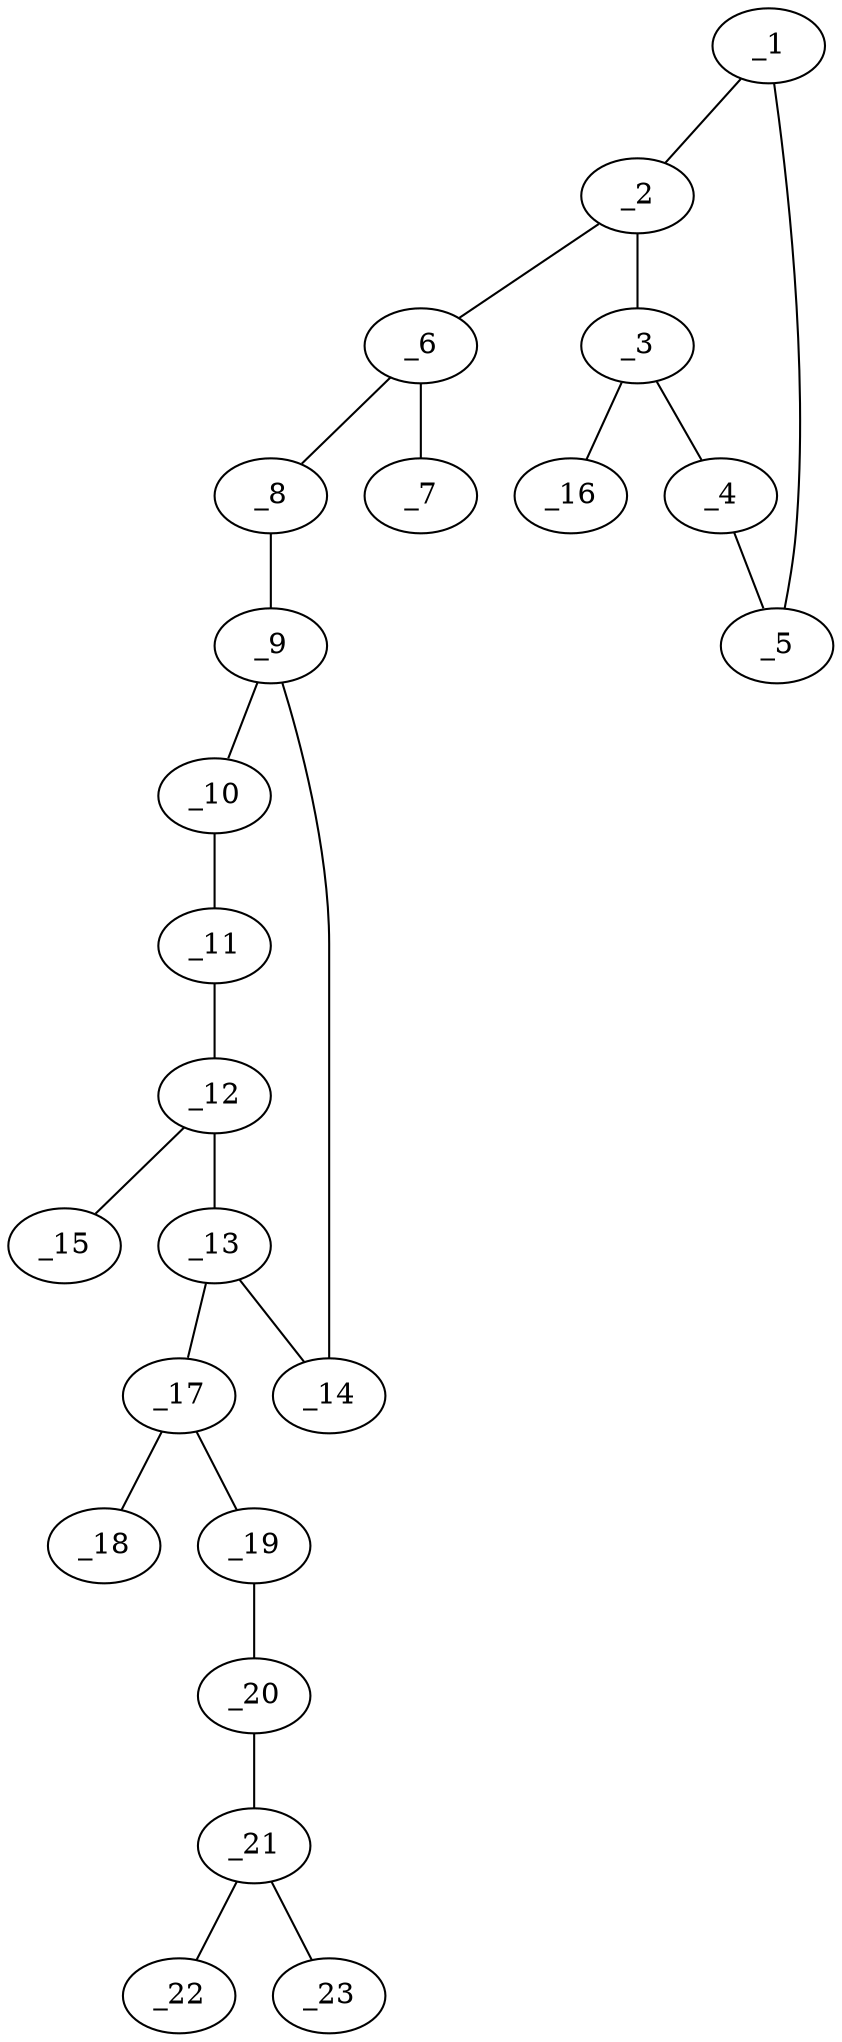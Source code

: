 graph molid638532 {
	_1	 [charge=0,
		chem=1,
		symbol="C  ",
		x="6.4346",
		y="-4.1433"];
	_2	 [charge=0,
		chem=1,
		symbol="C  ",
		x="6.3301",
		y="-3.1488"];
	_1 -- _2	 [valence=1];
	_5	 [charge=0,
		chem=1,
		symbol="C  ",
		x="7.4128",
		y="-4.3512"];
	_1 -- _5	 [valence=2];
	_3	 [charge=0,
		chem=1,
		symbol="C  ",
		x="7.2437",
		y="-2.742"];
	_2 -- _3	 [valence=2];
	_6	 [charge=0,
		chem=1,
		symbol="C  ",
		x="5.4641",
		y="-2.6488"];
	_2 -- _6	 [valence=1];
	_4	 [charge=0,
		chem=2,
		symbol="O  ",
		x="7.9128",
		y="-3.4852"];
	_3 -- _4	 [valence=1];
	_16	 [charge=0,
		chem=1,
		symbol="C  ",
		x="7.4516",
		y="-1.7639"];
	_3 -- _16	 [valence=1];
	_4 -- _5	 [valence=1];
	_7	 [charge=0,
		chem=5,
		symbol="S  ",
		x="4.5981",
		y="-3.1488"];
	_6 -- _7	 [valence=2];
	_8	 [charge=0,
		chem=4,
		symbol="N  ",
		x="5.4641",
		y="-1.6488"];
	_6 -- _8	 [valence=1];
	_9	 [charge=0,
		chem=1,
		symbol="C  ",
		x="4.5981",
		y="-1.1488"];
	_8 -- _9	 [valence=1];
	_10	 [charge=0,
		chem=1,
		symbol="C  ",
		x="3.732",
		y="-1.6488"];
	_9 -- _10	 [valence=1];
	_14	 [charge=0,
		chem=1,
		symbol="C  ",
		x="4.5981",
		y="-0.1488"];
	_9 -- _14	 [valence=2];
	_11	 [charge=0,
		chem=1,
		symbol="C  ",
		x="2.866",
		y="-1.1488"];
	_10 -- _11	 [valence=2];
	_12	 [charge=0,
		chem=1,
		symbol="C  ",
		x="2.866",
		y="-0.1488"];
	_11 -- _12	 [valence=1];
	_13	 [charge=0,
		chem=1,
		symbol="C  ",
		x="3.7321",
		y="0.3512"];
	_12 -- _13	 [valence=2];
	_15	 [charge=0,
		chem=7,
		symbol="Cl ",
		x=2,
		y="0.3512"];
	_12 -- _15	 [valence=1];
	_13 -- _14	 [valence=1];
	_17	 [charge=0,
		chem=1,
		symbol="C  ",
		x="3.7321",
		y="1.3512"];
	_13 -- _17	 [valence=1];
	_18	 [charge=0,
		chem=2,
		symbol="O  ",
		x="2.866",
		y="1.8512"];
	_17 -- _18	 [valence=2];
	_19	 [charge=0,
		chem=2,
		symbol="O  ",
		x="4.5981",
		y="1.8512"];
	_17 -- _19	 [valence=1];
	_20	 [charge=0,
		chem=1,
		symbol="C  ",
		x="4.5981",
		y="2.8512"];
	_19 -- _20	 [valence=1];
	_21	 [charge=0,
		chem=1,
		symbol="C  ",
		x="5.4641",
		y="3.3512"];
	_20 -- _21	 [valence=1];
	_22	 [charge=0,
		chem=1,
		symbol="C  ",
		x="5.4641",
		y="4.3512"];
	_21 -- _22	 [valence=1];
	_23	 [charge=0,
		chem=1,
		symbol="C  ",
		x="6.3301",
		y="2.8512"];
	_21 -- _23	 [valence=1];
}
